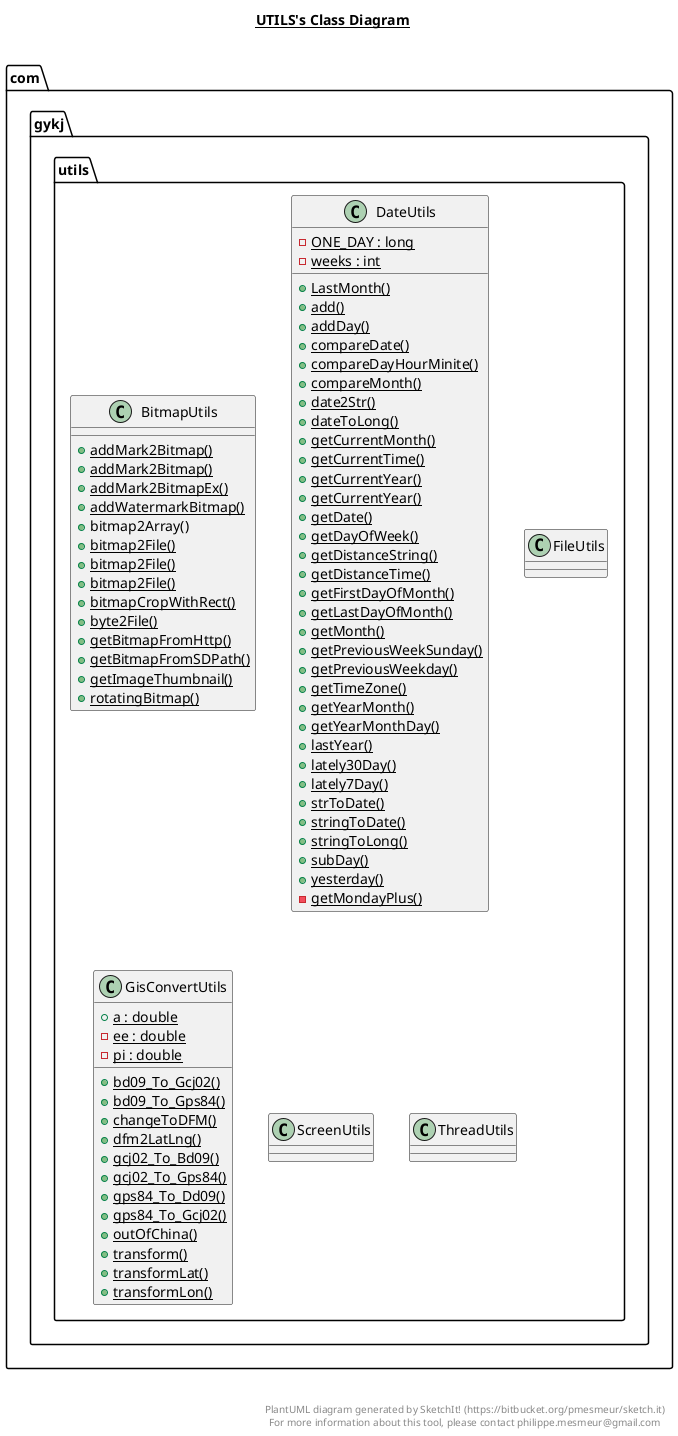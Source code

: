 @startuml

title __UTILS's Class Diagram__\n

  namespace com.gykj.utils {
    class com.gykj.utils.BitmapUtils {
        {static} + addMark2Bitmap()
        {static} + addMark2Bitmap()
        {static} + addMark2BitmapEx()
        {static} + addWatermarkBitmap()
        + bitmap2Array()
        {static} + bitmap2File()
        {static} + bitmap2File()
        {static} + bitmap2File()
        {static} + bitmapCropWithRect()
        {static} + byte2File()
        {static} + getBitmapFromHttp()
        {static} + getBitmapFromSDPath()
        {static} + getImageThumbnail()
        {static} + rotatingBitmap()
    }
  }
  

  namespace com.gykj.utils {
    class com.gykj.utils.DateUtils {
        {static} - ONE_DAY : long
        {static} - weeks : int
        {static} + LastMonth()
        {static} + add()
        {static} + addDay()
        {static} + compareDate()
        {static} + compareDayHourMinite()
        {static} + compareMonth()
        {static} + date2Str()
        {static} + dateToLong()
        {static} + getCurrentMonth()
        {static} + getCurrentTime()
        {static} + getCurrentYear()
        {static} + getCurrentYear()
        {static} + getDate()
        {static} + getDayOfWeek()
        {static} + getDistanceString()
        {static} + getDistanceTime()
        {static} + getFirstDayOfMonth()
        {static} + getLastDayOfMonth()
        {static} + getMonth()
        {static} + getPreviousWeekSunday()
        {static} + getPreviousWeekday()
        {static} + getTimeZone()
        {static} + getYearMonth()
        {static} + getYearMonthDay()
        {static} + lastYear()
        {static} + lately30Day()
        {static} + lately7Day()
        {static} + strToDate()
        {static} + stringToDate()
        {static} + stringToLong()
        {static} + subDay()
        {static} + yesterday()
        {static} - getMondayPlus()
    }
  }
  

  namespace com.gykj.utils {
    class com.gykj.utils.FileUtils {
    }
  }
  

  namespace com.gykj.utils {
    class com.gykj.utils.GisConvertUtils {
        {static} + a : double
        {static} - ee : double
        {static} - pi : double
        {static} + bd09_To_Gcj02()
        {static} + bd09_To_Gps84()
        {static} + changeToDFM()
        {static} + dfm2LatLng()
        {static} + gcj02_To_Bd09()
        {static} + gcj02_To_Gps84()
        {static} + gps84_To_Dd09()
        {static} + gps84_To_Gcj02()
        {static} + outOfChina()
        {static} + transform()
        {static} + transformLat()
        {static} + transformLon()
    }
  }
  

  namespace com.gykj.utils {
    class com.gykj.utils.ScreenUtils {
    }
  }
  

  namespace com.gykj.utils {
    class com.gykj.utils.ThreadUtils {
    }
  }
  



right footer


PlantUML diagram generated by SketchIt! (https://bitbucket.org/pmesmeur/sketch.it)
For more information about this tool, please contact philippe.mesmeur@gmail.com
endfooter

@enduml
